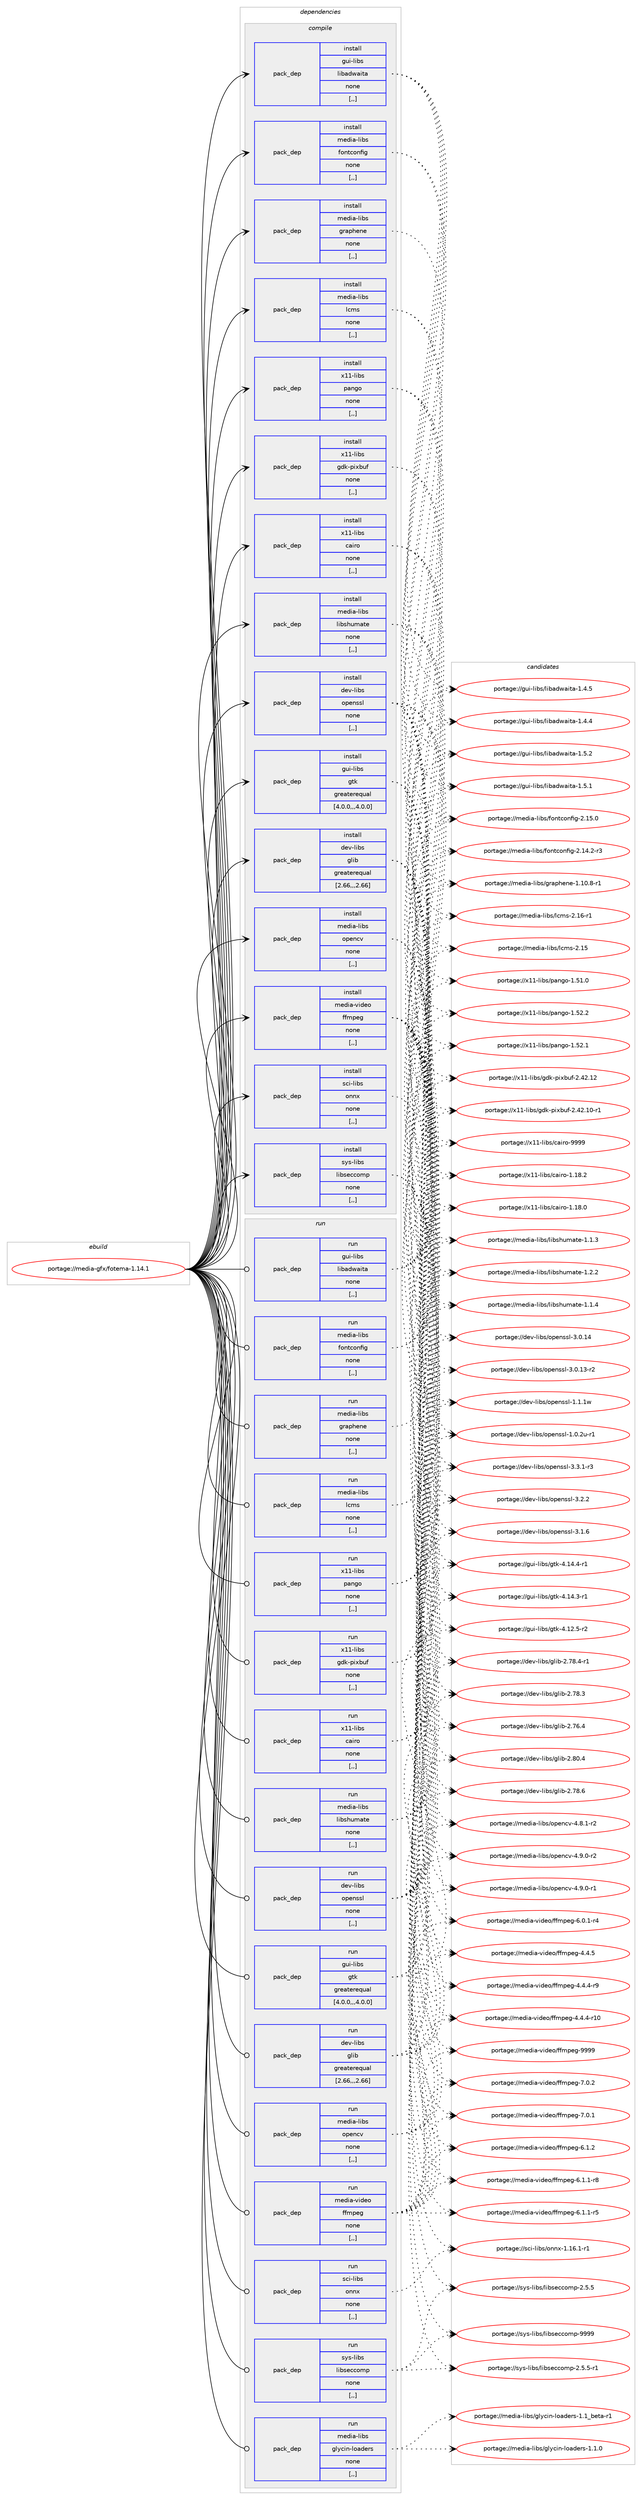 digraph prolog {

# *************
# Graph options
# *************

newrank=true;
concentrate=true;
compound=true;
graph [rankdir=LR,fontname=Helvetica,fontsize=10,ranksep=1.5];#, ranksep=2.5, nodesep=0.2];
edge  [arrowhead=vee];
node  [fontname=Helvetica,fontsize=10];

# **********
# The ebuild
# **********

subgraph cluster_leftcol {
color=gray;
label=<<i>ebuild</i>>;
id [label="portage://media-gfx/fotema-1.14.1", color=red, width=4, href="../media-gfx/fotema-1.14.1.svg"];
}

# ****************
# The dependencies
# ****************

subgraph cluster_midcol {
color=gray;
label=<<i>dependencies</i>>;
subgraph cluster_compile {
fillcolor="#eeeeee";
style=filled;
label=<<i>compile</i>>;
subgraph pack584130 {
dependency795098 [label=<<TABLE BORDER="0" CELLBORDER="1" CELLSPACING="0" CELLPADDING="4" WIDTH="220"><TR><TD ROWSPAN="6" CELLPADDING="30">pack_dep</TD></TR><TR><TD WIDTH="110">install</TD></TR><TR><TD>dev-libs</TD></TR><TR><TD>glib</TD></TR><TR><TD>greaterequal</TD></TR><TR><TD>[2.66,,,2.66]</TD></TR></TABLE>>, shape=none, color=blue];
}
id:e -> dependency795098:w [weight=20,style="solid",arrowhead="vee"];
subgraph pack584131 {
dependency795099 [label=<<TABLE BORDER="0" CELLBORDER="1" CELLSPACING="0" CELLPADDING="4" WIDTH="220"><TR><TD ROWSPAN="6" CELLPADDING="30">pack_dep</TD></TR><TR><TD WIDTH="110">install</TD></TR><TR><TD>dev-libs</TD></TR><TR><TD>openssl</TD></TR><TR><TD>none</TD></TR><TR><TD>[,,]</TD></TR></TABLE>>, shape=none, color=blue];
}
id:e -> dependency795099:w [weight=20,style="solid",arrowhead="vee"];
subgraph pack584132 {
dependency795100 [label=<<TABLE BORDER="0" CELLBORDER="1" CELLSPACING="0" CELLPADDING="4" WIDTH="220"><TR><TD ROWSPAN="6" CELLPADDING="30">pack_dep</TD></TR><TR><TD WIDTH="110">install</TD></TR><TR><TD>gui-libs</TD></TR><TR><TD>gtk</TD></TR><TR><TD>greaterequal</TD></TR><TR><TD>[4.0.0,,,4.0.0]</TD></TR></TABLE>>, shape=none, color=blue];
}
id:e -> dependency795100:w [weight=20,style="solid",arrowhead="vee"];
subgraph pack584133 {
dependency795101 [label=<<TABLE BORDER="0" CELLBORDER="1" CELLSPACING="0" CELLPADDING="4" WIDTH="220"><TR><TD ROWSPAN="6" CELLPADDING="30">pack_dep</TD></TR><TR><TD WIDTH="110">install</TD></TR><TR><TD>gui-libs</TD></TR><TR><TD>libadwaita</TD></TR><TR><TD>none</TD></TR><TR><TD>[,,]</TD></TR></TABLE>>, shape=none, color=blue];
}
id:e -> dependency795101:w [weight=20,style="solid",arrowhead="vee"];
subgraph pack584134 {
dependency795102 [label=<<TABLE BORDER="0" CELLBORDER="1" CELLSPACING="0" CELLPADDING="4" WIDTH="220"><TR><TD ROWSPAN="6" CELLPADDING="30">pack_dep</TD></TR><TR><TD WIDTH="110">install</TD></TR><TR><TD>media-libs</TD></TR><TR><TD>fontconfig</TD></TR><TR><TD>none</TD></TR><TR><TD>[,,]</TD></TR></TABLE>>, shape=none, color=blue];
}
id:e -> dependency795102:w [weight=20,style="solid",arrowhead="vee"];
subgraph pack584135 {
dependency795103 [label=<<TABLE BORDER="0" CELLBORDER="1" CELLSPACING="0" CELLPADDING="4" WIDTH="220"><TR><TD ROWSPAN="6" CELLPADDING="30">pack_dep</TD></TR><TR><TD WIDTH="110">install</TD></TR><TR><TD>media-libs</TD></TR><TR><TD>graphene</TD></TR><TR><TD>none</TD></TR><TR><TD>[,,]</TD></TR></TABLE>>, shape=none, color=blue];
}
id:e -> dependency795103:w [weight=20,style="solid",arrowhead="vee"];
subgraph pack584136 {
dependency795104 [label=<<TABLE BORDER="0" CELLBORDER="1" CELLSPACING="0" CELLPADDING="4" WIDTH="220"><TR><TD ROWSPAN="6" CELLPADDING="30">pack_dep</TD></TR><TR><TD WIDTH="110">install</TD></TR><TR><TD>media-libs</TD></TR><TR><TD>lcms</TD></TR><TR><TD>none</TD></TR><TR><TD>[,,]</TD></TR></TABLE>>, shape=none, color=blue];
}
id:e -> dependency795104:w [weight=20,style="solid",arrowhead="vee"];
subgraph pack584137 {
dependency795105 [label=<<TABLE BORDER="0" CELLBORDER="1" CELLSPACING="0" CELLPADDING="4" WIDTH="220"><TR><TD ROWSPAN="6" CELLPADDING="30">pack_dep</TD></TR><TR><TD WIDTH="110">install</TD></TR><TR><TD>media-libs</TD></TR><TR><TD>libshumate</TD></TR><TR><TD>none</TD></TR><TR><TD>[,,]</TD></TR></TABLE>>, shape=none, color=blue];
}
id:e -> dependency795105:w [weight=20,style="solid",arrowhead="vee"];
subgraph pack584138 {
dependency795106 [label=<<TABLE BORDER="0" CELLBORDER="1" CELLSPACING="0" CELLPADDING="4" WIDTH="220"><TR><TD ROWSPAN="6" CELLPADDING="30">pack_dep</TD></TR><TR><TD WIDTH="110">install</TD></TR><TR><TD>media-libs</TD></TR><TR><TD>opencv</TD></TR><TR><TD>none</TD></TR><TR><TD>[,,]</TD></TR></TABLE>>, shape=none, color=blue];
}
id:e -> dependency795106:w [weight=20,style="solid",arrowhead="vee"];
subgraph pack584139 {
dependency795107 [label=<<TABLE BORDER="0" CELLBORDER="1" CELLSPACING="0" CELLPADDING="4" WIDTH="220"><TR><TD ROWSPAN="6" CELLPADDING="30">pack_dep</TD></TR><TR><TD WIDTH="110">install</TD></TR><TR><TD>media-video</TD></TR><TR><TD>ffmpeg</TD></TR><TR><TD>none</TD></TR><TR><TD>[,,]</TD></TR></TABLE>>, shape=none, color=blue];
}
id:e -> dependency795107:w [weight=20,style="solid",arrowhead="vee"];
subgraph pack584140 {
dependency795108 [label=<<TABLE BORDER="0" CELLBORDER="1" CELLSPACING="0" CELLPADDING="4" WIDTH="220"><TR><TD ROWSPAN="6" CELLPADDING="30">pack_dep</TD></TR><TR><TD WIDTH="110">install</TD></TR><TR><TD>sci-libs</TD></TR><TR><TD>onnx</TD></TR><TR><TD>none</TD></TR><TR><TD>[,,]</TD></TR></TABLE>>, shape=none, color=blue];
}
id:e -> dependency795108:w [weight=20,style="solid",arrowhead="vee"];
subgraph pack584141 {
dependency795109 [label=<<TABLE BORDER="0" CELLBORDER="1" CELLSPACING="0" CELLPADDING="4" WIDTH="220"><TR><TD ROWSPAN="6" CELLPADDING="30">pack_dep</TD></TR><TR><TD WIDTH="110">install</TD></TR><TR><TD>sys-libs</TD></TR><TR><TD>libseccomp</TD></TR><TR><TD>none</TD></TR><TR><TD>[,,]</TD></TR></TABLE>>, shape=none, color=blue];
}
id:e -> dependency795109:w [weight=20,style="solid",arrowhead="vee"];
subgraph pack584142 {
dependency795110 [label=<<TABLE BORDER="0" CELLBORDER="1" CELLSPACING="0" CELLPADDING="4" WIDTH="220"><TR><TD ROWSPAN="6" CELLPADDING="30">pack_dep</TD></TR><TR><TD WIDTH="110">install</TD></TR><TR><TD>x11-libs</TD></TR><TR><TD>cairo</TD></TR><TR><TD>none</TD></TR><TR><TD>[,,]</TD></TR></TABLE>>, shape=none, color=blue];
}
id:e -> dependency795110:w [weight=20,style="solid",arrowhead="vee"];
subgraph pack584143 {
dependency795111 [label=<<TABLE BORDER="0" CELLBORDER="1" CELLSPACING="0" CELLPADDING="4" WIDTH="220"><TR><TD ROWSPAN="6" CELLPADDING="30">pack_dep</TD></TR><TR><TD WIDTH="110">install</TD></TR><TR><TD>x11-libs</TD></TR><TR><TD>gdk-pixbuf</TD></TR><TR><TD>none</TD></TR><TR><TD>[,,]</TD></TR></TABLE>>, shape=none, color=blue];
}
id:e -> dependency795111:w [weight=20,style="solid",arrowhead="vee"];
subgraph pack584144 {
dependency795112 [label=<<TABLE BORDER="0" CELLBORDER="1" CELLSPACING="0" CELLPADDING="4" WIDTH="220"><TR><TD ROWSPAN="6" CELLPADDING="30">pack_dep</TD></TR><TR><TD WIDTH="110">install</TD></TR><TR><TD>x11-libs</TD></TR><TR><TD>pango</TD></TR><TR><TD>none</TD></TR><TR><TD>[,,]</TD></TR></TABLE>>, shape=none, color=blue];
}
id:e -> dependency795112:w [weight=20,style="solid",arrowhead="vee"];
}
subgraph cluster_compileandrun {
fillcolor="#eeeeee";
style=filled;
label=<<i>compile and run</i>>;
}
subgraph cluster_run {
fillcolor="#eeeeee";
style=filled;
label=<<i>run</i>>;
subgraph pack584145 {
dependency795113 [label=<<TABLE BORDER="0" CELLBORDER="1" CELLSPACING="0" CELLPADDING="4" WIDTH="220"><TR><TD ROWSPAN="6" CELLPADDING="30">pack_dep</TD></TR><TR><TD WIDTH="110">run</TD></TR><TR><TD>dev-libs</TD></TR><TR><TD>glib</TD></TR><TR><TD>greaterequal</TD></TR><TR><TD>[2.66,,,2.66]</TD></TR></TABLE>>, shape=none, color=blue];
}
id:e -> dependency795113:w [weight=20,style="solid",arrowhead="odot"];
subgraph pack584146 {
dependency795114 [label=<<TABLE BORDER="0" CELLBORDER="1" CELLSPACING="0" CELLPADDING="4" WIDTH="220"><TR><TD ROWSPAN="6" CELLPADDING="30">pack_dep</TD></TR><TR><TD WIDTH="110">run</TD></TR><TR><TD>dev-libs</TD></TR><TR><TD>openssl</TD></TR><TR><TD>none</TD></TR><TR><TD>[,,]</TD></TR></TABLE>>, shape=none, color=blue];
}
id:e -> dependency795114:w [weight=20,style="solid",arrowhead="odot"];
subgraph pack584147 {
dependency795115 [label=<<TABLE BORDER="0" CELLBORDER="1" CELLSPACING="0" CELLPADDING="4" WIDTH="220"><TR><TD ROWSPAN="6" CELLPADDING="30">pack_dep</TD></TR><TR><TD WIDTH="110">run</TD></TR><TR><TD>gui-libs</TD></TR><TR><TD>gtk</TD></TR><TR><TD>greaterequal</TD></TR><TR><TD>[4.0.0,,,4.0.0]</TD></TR></TABLE>>, shape=none, color=blue];
}
id:e -> dependency795115:w [weight=20,style="solid",arrowhead="odot"];
subgraph pack584148 {
dependency795116 [label=<<TABLE BORDER="0" CELLBORDER="1" CELLSPACING="0" CELLPADDING="4" WIDTH="220"><TR><TD ROWSPAN="6" CELLPADDING="30">pack_dep</TD></TR><TR><TD WIDTH="110">run</TD></TR><TR><TD>gui-libs</TD></TR><TR><TD>libadwaita</TD></TR><TR><TD>none</TD></TR><TR><TD>[,,]</TD></TR></TABLE>>, shape=none, color=blue];
}
id:e -> dependency795116:w [weight=20,style="solid",arrowhead="odot"];
subgraph pack584149 {
dependency795117 [label=<<TABLE BORDER="0" CELLBORDER="1" CELLSPACING="0" CELLPADDING="4" WIDTH="220"><TR><TD ROWSPAN="6" CELLPADDING="30">pack_dep</TD></TR><TR><TD WIDTH="110">run</TD></TR><TR><TD>media-libs</TD></TR><TR><TD>fontconfig</TD></TR><TR><TD>none</TD></TR><TR><TD>[,,]</TD></TR></TABLE>>, shape=none, color=blue];
}
id:e -> dependency795117:w [weight=20,style="solid",arrowhead="odot"];
subgraph pack584150 {
dependency795118 [label=<<TABLE BORDER="0" CELLBORDER="1" CELLSPACING="0" CELLPADDING="4" WIDTH="220"><TR><TD ROWSPAN="6" CELLPADDING="30">pack_dep</TD></TR><TR><TD WIDTH="110">run</TD></TR><TR><TD>media-libs</TD></TR><TR><TD>glycin-loaders</TD></TR><TR><TD>none</TD></TR><TR><TD>[,,]</TD></TR></TABLE>>, shape=none, color=blue];
}
id:e -> dependency795118:w [weight=20,style="solid",arrowhead="odot"];
subgraph pack584151 {
dependency795119 [label=<<TABLE BORDER="0" CELLBORDER="1" CELLSPACING="0" CELLPADDING="4" WIDTH="220"><TR><TD ROWSPAN="6" CELLPADDING="30">pack_dep</TD></TR><TR><TD WIDTH="110">run</TD></TR><TR><TD>media-libs</TD></TR><TR><TD>graphene</TD></TR><TR><TD>none</TD></TR><TR><TD>[,,]</TD></TR></TABLE>>, shape=none, color=blue];
}
id:e -> dependency795119:w [weight=20,style="solid",arrowhead="odot"];
subgraph pack584152 {
dependency795120 [label=<<TABLE BORDER="0" CELLBORDER="1" CELLSPACING="0" CELLPADDING="4" WIDTH="220"><TR><TD ROWSPAN="6" CELLPADDING="30">pack_dep</TD></TR><TR><TD WIDTH="110">run</TD></TR><TR><TD>media-libs</TD></TR><TR><TD>lcms</TD></TR><TR><TD>none</TD></TR><TR><TD>[,,]</TD></TR></TABLE>>, shape=none, color=blue];
}
id:e -> dependency795120:w [weight=20,style="solid",arrowhead="odot"];
subgraph pack584153 {
dependency795121 [label=<<TABLE BORDER="0" CELLBORDER="1" CELLSPACING="0" CELLPADDING="4" WIDTH="220"><TR><TD ROWSPAN="6" CELLPADDING="30">pack_dep</TD></TR><TR><TD WIDTH="110">run</TD></TR><TR><TD>media-libs</TD></TR><TR><TD>libshumate</TD></TR><TR><TD>none</TD></TR><TR><TD>[,,]</TD></TR></TABLE>>, shape=none, color=blue];
}
id:e -> dependency795121:w [weight=20,style="solid",arrowhead="odot"];
subgraph pack584154 {
dependency795122 [label=<<TABLE BORDER="0" CELLBORDER="1" CELLSPACING="0" CELLPADDING="4" WIDTH="220"><TR><TD ROWSPAN="6" CELLPADDING="30">pack_dep</TD></TR><TR><TD WIDTH="110">run</TD></TR><TR><TD>media-libs</TD></TR><TR><TD>opencv</TD></TR><TR><TD>none</TD></TR><TR><TD>[,,]</TD></TR></TABLE>>, shape=none, color=blue];
}
id:e -> dependency795122:w [weight=20,style="solid",arrowhead="odot"];
subgraph pack584155 {
dependency795123 [label=<<TABLE BORDER="0" CELLBORDER="1" CELLSPACING="0" CELLPADDING="4" WIDTH="220"><TR><TD ROWSPAN="6" CELLPADDING="30">pack_dep</TD></TR><TR><TD WIDTH="110">run</TD></TR><TR><TD>media-video</TD></TR><TR><TD>ffmpeg</TD></TR><TR><TD>none</TD></TR><TR><TD>[,,]</TD></TR></TABLE>>, shape=none, color=blue];
}
id:e -> dependency795123:w [weight=20,style="solid",arrowhead="odot"];
subgraph pack584156 {
dependency795124 [label=<<TABLE BORDER="0" CELLBORDER="1" CELLSPACING="0" CELLPADDING="4" WIDTH="220"><TR><TD ROWSPAN="6" CELLPADDING="30">pack_dep</TD></TR><TR><TD WIDTH="110">run</TD></TR><TR><TD>sci-libs</TD></TR><TR><TD>onnx</TD></TR><TR><TD>none</TD></TR><TR><TD>[,,]</TD></TR></TABLE>>, shape=none, color=blue];
}
id:e -> dependency795124:w [weight=20,style="solid",arrowhead="odot"];
subgraph pack584157 {
dependency795125 [label=<<TABLE BORDER="0" CELLBORDER="1" CELLSPACING="0" CELLPADDING="4" WIDTH="220"><TR><TD ROWSPAN="6" CELLPADDING="30">pack_dep</TD></TR><TR><TD WIDTH="110">run</TD></TR><TR><TD>sys-libs</TD></TR><TR><TD>libseccomp</TD></TR><TR><TD>none</TD></TR><TR><TD>[,,]</TD></TR></TABLE>>, shape=none, color=blue];
}
id:e -> dependency795125:w [weight=20,style="solid",arrowhead="odot"];
subgraph pack584158 {
dependency795126 [label=<<TABLE BORDER="0" CELLBORDER="1" CELLSPACING="0" CELLPADDING="4" WIDTH="220"><TR><TD ROWSPAN="6" CELLPADDING="30">pack_dep</TD></TR><TR><TD WIDTH="110">run</TD></TR><TR><TD>x11-libs</TD></TR><TR><TD>cairo</TD></TR><TR><TD>none</TD></TR><TR><TD>[,,]</TD></TR></TABLE>>, shape=none, color=blue];
}
id:e -> dependency795126:w [weight=20,style="solid",arrowhead="odot"];
subgraph pack584159 {
dependency795127 [label=<<TABLE BORDER="0" CELLBORDER="1" CELLSPACING="0" CELLPADDING="4" WIDTH="220"><TR><TD ROWSPAN="6" CELLPADDING="30">pack_dep</TD></TR><TR><TD WIDTH="110">run</TD></TR><TR><TD>x11-libs</TD></TR><TR><TD>gdk-pixbuf</TD></TR><TR><TD>none</TD></TR><TR><TD>[,,]</TD></TR></TABLE>>, shape=none, color=blue];
}
id:e -> dependency795127:w [weight=20,style="solid",arrowhead="odot"];
subgraph pack584160 {
dependency795128 [label=<<TABLE BORDER="0" CELLBORDER="1" CELLSPACING="0" CELLPADDING="4" WIDTH="220"><TR><TD ROWSPAN="6" CELLPADDING="30">pack_dep</TD></TR><TR><TD WIDTH="110">run</TD></TR><TR><TD>x11-libs</TD></TR><TR><TD>pango</TD></TR><TR><TD>none</TD></TR><TR><TD>[,,]</TD></TR></TABLE>>, shape=none, color=blue];
}
id:e -> dependency795128:w [weight=20,style="solid",arrowhead="odot"];
}
}

# **************
# The candidates
# **************

subgraph cluster_choices {
rank=same;
color=gray;
label=<<i>candidates</i>>;

subgraph choice584130 {
color=black;
nodesep=1;
choice1001011184510810598115471031081059845504656484652 [label="portage://dev-libs/glib-2.80.4", color=red, width=4,href="../dev-libs/glib-2.80.4.svg"];
choice1001011184510810598115471031081059845504655564654 [label="portage://dev-libs/glib-2.78.6", color=red, width=4,href="../dev-libs/glib-2.78.6.svg"];
choice10010111845108105981154710310810598455046555646524511449 [label="portage://dev-libs/glib-2.78.4-r1", color=red, width=4,href="../dev-libs/glib-2.78.4-r1.svg"];
choice1001011184510810598115471031081059845504655564651 [label="portage://dev-libs/glib-2.78.3", color=red, width=4,href="../dev-libs/glib-2.78.3.svg"];
choice1001011184510810598115471031081059845504655544652 [label="portage://dev-libs/glib-2.76.4", color=red, width=4,href="../dev-libs/glib-2.76.4.svg"];
dependency795098:e -> choice1001011184510810598115471031081059845504656484652:w [style=dotted,weight="100"];
dependency795098:e -> choice1001011184510810598115471031081059845504655564654:w [style=dotted,weight="100"];
dependency795098:e -> choice10010111845108105981154710310810598455046555646524511449:w [style=dotted,weight="100"];
dependency795098:e -> choice1001011184510810598115471031081059845504655564651:w [style=dotted,weight="100"];
dependency795098:e -> choice1001011184510810598115471031081059845504655544652:w [style=dotted,weight="100"];
}
subgraph choice584131 {
color=black;
nodesep=1;
choice1001011184510810598115471111121011101151151084551465146494511451 [label="portage://dev-libs/openssl-3.3.1-r3", color=red, width=4,href="../dev-libs/openssl-3.3.1-r3.svg"];
choice100101118451081059811547111112101110115115108455146504650 [label="portage://dev-libs/openssl-3.2.2", color=red, width=4,href="../dev-libs/openssl-3.2.2.svg"];
choice100101118451081059811547111112101110115115108455146494654 [label="portage://dev-libs/openssl-3.1.6", color=red, width=4,href="../dev-libs/openssl-3.1.6.svg"];
choice10010111845108105981154711111210111011511510845514648464952 [label="portage://dev-libs/openssl-3.0.14", color=red, width=4,href="../dev-libs/openssl-3.0.14.svg"];
choice100101118451081059811547111112101110115115108455146484649514511450 [label="portage://dev-libs/openssl-3.0.13-r2", color=red, width=4,href="../dev-libs/openssl-3.0.13-r2.svg"];
choice100101118451081059811547111112101110115115108454946494649119 [label="portage://dev-libs/openssl-1.1.1w", color=red, width=4,href="../dev-libs/openssl-1.1.1w.svg"];
choice1001011184510810598115471111121011101151151084549464846501174511449 [label="portage://dev-libs/openssl-1.0.2u-r1", color=red, width=4,href="../dev-libs/openssl-1.0.2u-r1.svg"];
dependency795099:e -> choice1001011184510810598115471111121011101151151084551465146494511451:w [style=dotted,weight="100"];
dependency795099:e -> choice100101118451081059811547111112101110115115108455146504650:w [style=dotted,weight="100"];
dependency795099:e -> choice100101118451081059811547111112101110115115108455146494654:w [style=dotted,weight="100"];
dependency795099:e -> choice10010111845108105981154711111210111011511510845514648464952:w [style=dotted,weight="100"];
dependency795099:e -> choice100101118451081059811547111112101110115115108455146484649514511450:w [style=dotted,weight="100"];
dependency795099:e -> choice100101118451081059811547111112101110115115108454946494649119:w [style=dotted,weight="100"];
dependency795099:e -> choice1001011184510810598115471111121011101151151084549464846501174511449:w [style=dotted,weight="100"];
}
subgraph choice584132 {
color=black;
nodesep=1;
choice103117105451081059811547103116107455246495246524511449 [label="portage://gui-libs/gtk-4.14.4-r1", color=red, width=4,href="../gui-libs/gtk-4.14.4-r1.svg"];
choice103117105451081059811547103116107455246495246514511449 [label="portage://gui-libs/gtk-4.14.3-r1", color=red, width=4,href="../gui-libs/gtk-4.14.3-r1.svg"];
choice103117105451081059811547103116107455246495046534511450 [label="portage://gui-libs/gtk-4.12.5-r2", color=red, width=4,href="../gui-libs/gtk-4.12.5-r2.svg"];
dependency795100:e -> choice103117105451081059811547103116107455246495246524511449:w [style=dotted,weight="100"];
dependency795100:e -> choice103117105451081059811547103116107455246495246514511449:w [style=dotted,weight="100"];
dependency795100:e -> choice103117105451081059811547103116107455246495046534511450:w [style=dotted,weight="100"];
}
subgraph choice584133 {
color=black;
nodesep=1;
choice10311710545108105981154710810598971001199710511697454946534650 [label="portage://gui-libs/libadwaita-1.5.2", color=red, width=4,href="../gui-libs/libadwaita-1.5.2.svg"];
choice10311710545108105981154710810598971001199710511697454946534649 [label="portage://gui-libs/libadwaita-1.5.1", color=red, width=4,href="../gui-libs/libadwaita-1.5.1.svg"];
choice10311710545108105981154710810598971001199710511697454946524653 [label="portage://gui-libs/libadwaita-1.4.5", color=red, width=4,href="../gui-libs/libadwaita-1.4.5.svg"];
choice10311710545108105981154710810598971001199710511697454946524652 [label="portage://gui-libs/libadwaita-1.4.4", color=red, width=4,href="../gui-libs/libadwaita-1.4.4.svg"];
dependency795101:e -> choice10311710545108105981154710810598971001199710511697454946534650:w [style=dotted,weight="100"];
dependency795101:e -> choice10311710545108105981154710810598971001199710511697454946534649:w [style=dotted,weight="100"];
dependency795101:e -> choice10311710545108105981154710810598971001199710511697454946524653:w [style=dotted,weight="100"];
dependency795101:e -> choice10311710545108105981154710810598971001199710511697454946524652:w [style=dotted,weight="100"];
}
subgraph choice584134 {
color=black;
nodesep=1;
choice109101100105974510810598115471021111101169911111010210510345504649534648 [label="portage://media-libs/fontconfig-2.15.0", color=red, width=4,href="../media-libs/fontconfig-2.15.0.svg"];
choice1091011001059745108105981154710211111011699111110102105103455046495246504511451 [label="portage://media-libs/fontconfig-2.14.2-r3", color=red, width=4,href="../media-libs/fontconfig-2.14.2-r3.svg"];
dependency795102:e -> choice109101100105974510810598115471021111101169911111010210510345504649534648:w [style=dotted,weight="100"];
dependency795102:e -> choice1091011001059745108105981154710211111011699111110102105103455046495246504511451:w [style=dotted,weight="100"];
}
subgraph choice584135 {
color=black;
nodesep=1;
choice1091011001059745108105981154710311497112104101110101454946494846564511449 [label="portage://media-libs/graphene-1.10.8-r1", color=red, width=4,href="../media-libs/graphene-1.10.8-r1.svg"];
dependency795103:e -> choice1091011001059745108105981154710311497112104101110101454946494846564511449:w [style=dotted,weight="100"];
}
subgraph choice584136 {
color=black;
nodesep=1;
choice109101100105974510810598115471089910911545504649544511449 [label="portage://media-libs/lcms-2.16-r1", color=red, width=4,href="../media-libs/lcms-2.16-r1.svg"];
choice10910110010597451081059811547108991091154550464953 [label="portage://media-libs/lcms-2.15", color=red, width=4,href="../media-libs/lcms-2.15.svg"];
dependency795104:e -> choice109101100105974510810598115471089910911545504649544511449:w [style=dotted,weight="100"];
dependency795104:e -> choice10910110010597451081059811547108991091154550464953:w [style=dotted,weight="100"];
}
subgraph choice584137 {
color=black;
nodesep=1;
choice109101100105974510810598115471081059811510411710997116101454946504650 [label="portage://media-libs/libshumate-1.2.2", color=red, width=4,href="../media-libs/libshumate-1.2.2.svg"];
choice109101100105974510810598115471081059811510411710997116101454946494652 [label="portage://media-libs/libshumate-1.1.4", color=red, width=4,href="../media-libs/libshumate-1.1.4.svg"];
choice109101100105974510810598115471081059811510411710997116101454946494651 [label="portage://media-libs/libshumate-1.1.3", color=red, width=4,href="../media-libs/libshumate-1.1.3.svg"];
dependency795105:e -> choice109101100105974510810598115471081059811510411710997116101454946504650:w [style=dotted,weight="100"];
dependency795105:e -> choice109101100105974510810598115471081059811510411710997116101454946494652:w [style=dotted,weight="100"];
dependency795105:e -> choice109101100105974510810598115471081059811510411710997116101454946494651:w [style=dotted,weight="100"];
}
subgraph choice584138 {
color=black;
nodesep=1;
choice10910110010597451081059811547111112101110991184552465746484511450 [label="portage://media-libs/opencv-4.9.0-r2", color=red, width=4,href="../media-libs/opencv-4.9.0-r2.svg"];
choice10910110010597451081059811547111112101110991184552465746484511449 [label="portage://media-libs/opencv-4.9.0-r1", color=red, width=4,href="../media-libs/opencv-4.9.0-r1.svg"];
choice10910110010597451081059811547111112101110991184552465646494511450 [label="portage://media-libs/opencv-4.8.1-r2", color=red, width=4,href="../media-libs/opencv-4.8.1-r2.svg"];
dependency795106:e -> choice10910110010597451081059811547111112101110991184552465746484511450:w [style=dotted,weight="100"];
dependency795106:e -> choice10910110010597451081059811547111112101110991184552465746484511449:w [style=dotted,weight="100"];
dependency795106:e -> choice10910110010597451081059811547111112101110991184552465646494511450:w [style=dotted,weight="100"];
}
subgraph choice584139 {
color=black;
nodesep=1;
choice1091011001059745118105100101111471021021091121011034557575757 [label="portage://media-video/ffmpeg-9999", color=red, width=4,href="../media-video/ffmpeg-9999.svg"];
choice109101100105974511810510010111147102102109112101103455546484650 [label="portage://media-video/ffmpeg-7.0.2", color=red, width=4,href="../media-video/ffmpeg-7.0.2.svg"];
choice109101100105974511810510010111147102102109112101103455546484649 [label="portage://media-video/ffmpeg-7.0.1", color=red, width=4,href="../media-video/ffmpeg-7.0.1.svg"];
choice109101100105974511810510010111147102102109112101103455446494650 [label="portage://media-video/ffmpeg-6.1.2", color=red, width=4,href="../media-video/ffmpeg-6.1.2.svg"];
choice1091011001059745118105100101111471021021091121011034554464946494511456 [label="portage://media-video/ffmpeg-6.1.1-r8", color=red, width=4,href="../media-video/ffmpeg-6.1.1-r8.svg"];
choice1091011001059745118105100101111471021021091121011034554464946494511453 [label="portage://media-video/ffmpeg-6.1.1-r5", color=red, width=4,href="../media-video/ffmpeg-6.1.1-r5.svg"];
choice1091011001059745118105100101111471021021091121011034554464846494511452 [label="portage://media-video/ffmpeg-6.0.1-r4", color=red, width=4,href="../media-video/ffmpeg-6.0.1-r4.svg"];
choice109101100105974511810510010111147102102109112101103455246524653 [label="portage://media-video/ffmpeg-4.4.5", color=red, width=4,href="../media-video/ffmpeg-4.4.5.svg"];
choice1091011001059745118105100101111471021021091121011034552465246524511457 [label="portage://media-video/ffmpeg-4.4.4-r9", color=red, width=4,href="../media-video/ffmpeg-4.4.4-r9.svg"];
choice109101100105974511810510010111147102102109112101103455246524652451144948 [label="portage://media-video/ffmpeg-4.4.4-r10", color=red, width=4,href="../media-video/ffmpeg-4.4.4-r10.svg"];
dependency795107:e -> choice1091011001059745118105100101111471021021091121011034557575757:w [style=dotted,weight="100"];
dependency795107:e -> choice109101100105974511810510010111147102102109112101103455546484650:w [style=dotted,weight="100"];
dependency795107:e -> choice109101100105974511810510010111147102102109112101103455546484649:w [style=dotted,weight="100"];
dependency795107:e -> choice109101100105974511810510010111147102102109112101103455446494650:w [style=dotted,weight="100"];
dependency795107:e -> choice1091011001059745118105100101111471021021091121011034554464946494511456:w [style=dotted,weight="100"];
dependency795107:e -> choice1091011001059745118105100101111471021021091121011034554464946494511453:w [style=dotted,weight="100"];
dependency795107:e -> choice1091011001059745118105100101111471021021091121011034554464846494511452:w [style=dotted,weight="100"];
dependency795107:e -> choice109101100105974511810510010111147102102109112101103455246524653:w [style=dotted,weight="100"];
dependency795107:e -> choice1091011001059745118105100101111471021021091121011034552465246524511457:w [style=dotted,weight="100"];
dependency795107:e -> choice109101100105974511810510010111147102102109112101103455246524652451144948:w [style=dotted,weight="100"];
}
subgraph choice584140 {
color=black;
nodesep=1;
choice11599105451081059811547111110110120454946495446494511449 [label="portage://sci-libs/onnx-1.16.1-r1", color=red, width=4,href="../sci-libs/onnx-1.16.1-r1.svg"];
dependency795108:e -> choice11599105451081059811547111110110120454946495446494511449:w [style=dotted,weight="100"];
}
subgraph choice584141 {
color=black;
nodesep=1;
choice1151211154510810598115471081059811510199991111091124557575757 [label="portage://sys-libs/libseccomp-9999", color=red, width=4,href="../sys-libs/libseccomp-9999.svg"];
choice1151211154510810598115471081059811510199991111091124550465346534511449 [label="portage://sys-libs/libseccomp-2.5.5-r1", color=red, width=4,href="../sys-libs/libseccomp-2.5.5-r1.svg"];
choice115121115451081059811547108105981151019999111109112455046534653 [label="portage://sys-libs/libseccomp-2.5.5", color=red, width=4,href="../sys-libs/libseccomp-2.5.5.svg"];
dependency795109:e -> choice1151211154510810598115471081059811510199991111091124557575757:w [style=dotted,weight="100"];
dependency795109:e -> choice1151211154510810598115471081059811510199991111091124550465346534511449:w [style=dotted,weight="100"];
dependency795109:e -> choice115121115451081059811547108105981151019999111109112455046534653:w [style=dotted,weight="100"];
}
subgraph choice584142 {
color=black;
nodesep=1;
choice120494945108105981154799971051141114557575757 [label="portage://x11-libs/cairo-9999", color=red, width=4,href="../x11-libs/cairo-9999.svg"];
choice1204949451081059811547999710511411145494649564650 [label="portage://x11-libs/cairo-1.18.2", color=red, width=4,href="../x11-libs/cairo-1.18.2.svg"];
choice1204949451081059811547999710511411145494649564648 [label="portage://x11-libs/cairo-1.18.0", color=red, width=4,href="../x11-libs/cairo-1.18.0.svg"];
dependency795110:e -> choice120494945108105981154799971051141114557575757:w [style=dotted,weight="100"];
dependency795110:e -> choice1204949451081059811547999710511411145494649564650:w [style=dotted,weight="100"];
dependency795110:e -> choice1204949451081059811547999710511411145494649564648:w [style=dotted,weight="100"];
}
subgraph choice584143 {
color=black;
nodesep=1;
choice120494945108105981154710310010745112105120981171024550465250464950 [label="portage://x11-libs/gdk-pixbuf-2.42.12", color=red, width=4,href="../x11-libs/gdk-pixbuf-2.42.12.svg"];
choice1204949451081059811547103100107451121051209811710245504652504649484511449 [label="portage://x11-libs/gdk-pixbuf-2.42.10-r1", color=red, width=4,href="../x11-libs/gdk-pixbuf-2.42.10-r1.svg"];
dependency795111:e -> choice120494945108105981154710310010745112105120981171024550465250464950:w [style=dotted,weight="100"];
dependency795111:e -> choice1204949451081059811547103100107451121051209811710245504652504649484511449:w [style=dotted,weight="100"];
}
subgraph choice584144 {
color=black;
nodesep=1;
choice12049494510810598115471129711010311145494653504650 [label="portage://x11-libs/pango-1.52.2", color=red, width=4,href="../x11-libs/pango-1.52.2.svg"];
choice12049494510810598115471129711010311145494653504649 [label="portage://x11-libs/pango-1.52.1", color=red, width=4,href="../x11-libs/pango-1.52.1.svg"];
choice12049494510810598115471129711010311145494653494648 [label="portage://x11-libs/pango-1.51.0", color=red, width=4,href="../x11-libs/pango-1.51.0.svg"];
dependency795112:e -> choice12049494510810598115471129711010311145494653504650:w [style=dotted,weight="100"];
dependency795112:e -> choice12049494510810598115471129711010311145494653504649:w [style=dotted,weight="100"];
dependency795112:e -> choice12049494510810598115471129711010311145494653494648:w [style=dotted,weight="100"];
}
subgraph choice584145 {
color=black;
nodesep=1;
choice1001011184510810598115471031081059845504656484652 [label="portage://dev-libs/glib-2.80.4", color=red, width=4,href="../dev-libs/glib-2.80.4.svg"];
choice1001011184510810598115471031081059845504655564654 [label="portage://dev-libs/glib-2.78.6", color=red, width=4,href="../dev-libs/glib-2.78.6.svg"];
choice10010111845108105981154710310810598455046555646524511449 [label="portage://dev-libs/glib-2.78.4-r1", color=red, width=4,href="../dev-libs/glib-2.78.4-r1.svg"];
choice1001011184510810598115471031081059845504655564651 [label="portage://dev-libs/glib-2.78.3", color=red, width=4,href="../dev-libs/glib-2.78.3.svg"];
choice1001011184510810598115471031081059845504655544652 [label="portage://dev-libs/glib-2.76.4", color=red, width=4,href="../dev-libs/glib-2.76.4.svg"];
dependency795113:e -> choice1001011184510810598115471031081059845504656484652:w [style=dotted,weight="100"];
dependency795113:e -> choice1001011184510810598115471031081059845504655564654:w [style=dotted,weight="100"];
dependency795113:e -> choice10010111845108105981154710310810598455046555646524511449:w [style=dotted,weight="100"];
dependency795113:e -> choice1001011184510810598115471031081059845504655564651:w [style=dotted,weight="100"];
dependency795113:e -> choice1001011184510810598115471031081059845504655544652:w [style=dotted,weight="100"];
}
subgraph choice584146 {
color=black;
nodesep=1;
choice1001011184510810598115471111121011101151151084551465146494511451 [label="portage://dev-libs/openssl-3.3.1-r3", color=red, width=4,href="../dev-libs/openssl-3.3.1-r3.svg"];
choice100101118451081059811547111112101110115115108455146504650 [label="portage://dev-libs/openssl-3.2.2", color=red, width=4,href="../dev-libs/openssl-3.2.2.svg"];
choice100101118451081059811547111112101110115115108455146494654 [label="portage://dev-libs/openssl-3.1.6", color=red, width=4,href="../dev-libs/openssl-3.1.6.svg"];
choice10010111845108105981154711111210111011511510845514648464952 [label="portage://dev-libs/openssl-3.0.14", color=red, width=4,href="../dev-libs/openssl-3.0.14.svg"];
choice100101118451081059811547111112101110115115108455146484649514511450 [label="portage://dev-libs/openssl-3.0.13-r2", color=red, width=4,href="../dev-libs/openssl-3.0.13-r2.svg"];
choice100101118451081059811547111112101110115115108454946494649119 [label="portage://dev-libs/openssl-1.1.1w", color=red, width=4,href="../dev-libs/openssl-1.1.1w.svg"];
choice1001011184510810598115471111121011101151151084549464846501174511449 [label="portage://dev-libs/openssl-1.0.2u-r1", color=red, width=4,href="../dev-libs/openssl-1.0.2u-r1.svg"];
dependency795114:e -> choice1001011184510810598115471111121011101151151084551465146494511451:w [style=dotted,weight="100"];
dependency795114:e -> choice100101118451081059811547111112101110115115108455146504650:w [style=dotted,weight="100"];
dependency795114:e -> choice100101118451081059811547111112101110115115108455146494654:w [style=dotted,weight="100"];
dependency795114:e -> choice10010111845108105981154711111210111011511510845514648464952:w [style=dotted,weight="100"];
dependency795114:e -> choice100101118451081059811547111112101110115115108455146484649514511450:w [style=dotted,weight="100"];
dependency795114:e -> choice100101118451081059811547111112101110115115108454946494649119:w [style=dotted,weight="100"];
dependency795114:e -> choice1001011184510810598115471111121011101151151084549464846501174511449:w [style=dotted,weight="100"];
}
subgraph choice584147 {
color=black;
nodesep=1;
choice103117105451081059811547103116107455246495246524511449 [label="portage://gui-libs/gtk-4.14.4-r1", color=red, width=4,href="../gui-libs/gtk-4.14.4-r1.svg"];
choice103117105451081059811547103116107455246495246514511449 [label="portage://gui-libs/gtk-4.14.3-r1", color=red, width=4,href="../gui-libs/gtk-4.14.3-r1.svg"];
choice103117105451081059811547103116107455246495046534511450 [label="portage://gui-libs/gtk-4.12.5-r2", color=red, width=4,href="../gui-libs/gtk-4.12.5-r2.svg"];
dependency795115:e -> choice103117105451081059811547103116107455246495246524511449:w [style=dotted,weight="100"];
dependency795115:e -> choice103117105451081059811547103116107455246495246514511449:w [style=dotted,weight="100"];
dependency795115:e -> choice103117105451081059811547103116107455246495046534511450:w [style=dotted,weight="100"];
}
subgraph choice584148 {
color=black;
nodesep=1;
choice10311710545108105981154710810598971001199710511697454946534650 [label="portage://gui-libs/libadwaita-1.5.2", color=red, width=4,href="../gui-libs/libadwaita-1.5.2.svg"];
choice10311710545108105981154710810598971001199710511697454946534649 [label="portage://gui-libs/libadwaita-1.5.1", color=red, width=4,href="../gui-libs/libadwaita-1.5.1.svg"];
choice10311710545108105981154710810598971001199710511697454946524653 [label="portage://gui-libs/libadwaita-1.4.5", color=red, width=4,href="../gui-libs/libadwaita-1.4.5.svg"];
choice10311710545108105981154710810598971001199710511697454946524652 [label="portage://gui-libs/libadwaita-1.4.4", color=red, width=4,href="../gui-libs/libadwaita-1.4.4.svg"];
dependency795116:e -> choice10311710545108105981154710810598971001199710511697454946534650:w [style=dotted,weight="100"];
dependency795116:e -> choice10311710545108105981154710810598971001199710511697454946534649:w [style=dotted,weight="100"];
dependency795116:e -> choice10311710545108105981154710810598971001199710511697454946524653:w [style=dotted,weight="100"];
dependency795116:e -> choice10311710545108105981154710810598971001199710511697454946524652:w [style=dotted,weight="100"];
}
subgraph choice584149 {
color=black;
nodesep=1;
choice109101100105974510810598115471021111101169911111010210510345504649534648 [label="portage://media-libs/fontconfig-2.15.0", color=red, width=4,href="../media-libs/fontconfig-2.15.0.svg"];
choice1091011001059745108105981154710211111011699111110102105103455046495246504511451 [label="portage://media-libs/fontconfig-2.14.2-r3", color=red, width=4,href="../media-libs/fontconfig-2.14.2-r3.svg"];
dependency795117:e -> choice109101100105974510810598115471021111101169911111010210510345504649534648:w [style=dotted,weight="100"];
dependency795117:e -> choice1091011001059745108105981154710211111011699111110102105103455046495246504511451:w [style=dotted,weight="100"];
}
subgraph choice584150 {
color=black;
nodesep=1;
choice10910110010597451081059811547103108121991051104510811197100101114115454946494648 [label="portage://media-libs/glycin-loaders-1.1.0", color=red, width=4,href="../media-libs/glycin-loaders-1.1.0.svg"];
choice10910110010597451081059811547103108121991051104510811197100101114115454946499598101116974511449 [label="portage://media-libs/glycin-loaders-1.1_beta-r1", color=red, width=4,href="../media-libs/glycin-loaders-1.1_beta-r1.svg"];
dependency795118:e -> choice10910110010597451081059811547103108121991051104510811197100101114115454946494648:w [style=dotted,weight="100"];
dependency795118:e -> choice10910110010597451081059811547103108121991051104510811197100101114115454946499598101116974511449:w [style=dotted,weight="100"];
}
subgraph choice584151 {
color=black;
nodesep=1;
choice1091011001059745108105981154710311497112104101110101454946494846564511449 [label="portage://media-libs/graphene-1.10.8-r1", color=red, width=4,href="../media-libs/graphene-1.10.8-r1.svg"];
dependency795119:e -> choice1091011001059745108105981154710311497112104101110101454946494846564511449:w [style=dotted,weight="100"];
}
subgraph choice584152 {
color=black;
nodesep=1;
choice109101100105974510810598115471089910911545504649544511449 [label="portage://media-libs/lcms-2.16-r1", color=red, width=4,href="../media-libs/lcms-2.16-r1.svg"];
choice10910110010597451081059811547108991091154550464953 [label="portage://media-libs/lcms-2.15", color=red, width=4,href="../media-libs/lcms-2.15.svg"];
dependency795120:e -> choice109101100105974510810598115471089910911545504649544511449:w [style=dotted,weight="100"];
dependency795120:e -> choice10910110010597451081059811547108991091154550464953:w [style=dotted,weight="100"];
}
subgraph choice584153 {
color=black;
nodesep=1;
choice109101100105974510810598115471081059811510411710997116101454946504650 [label="portage://media-libs/libshumate-1.2.2", color=red, width=4,href="../media-libs/libshumate-1.2.2.svg"];
choice109101100105974510810598115471081059811510411710997116101454946494652 [label="portage://media-libs/libshumate-1.1.4", color=red, width=4,href="../media-libs/libshumate-1.1.4.svg"];
choice109101100105974510810598115471081059811510411710997116101454946494651 [label="portage://media-libs/libshumate-1.1.3", color=red, width=4,href="../media-libs/libshumate-1.1.3.svg"];
dependency795121:e -> choice109101100105974510810598115471081059811510411710997116101454946504650:w [style=dotted,weight="100"];
dependency795121:e -> choice109101100105974510810598115471081059811510411710997116101454946494652:w [style=dotted,weight="100"];
dependency795121:e -> choice109101100105974510810598115471081059811510411710997116101454946494651:w [style=dotted,weight="100"];
}
subgraph choice584154 {
color=black;
nodesep=1;
choice10910110010597451081059811547111112101110991184552465746484511450 [label="portage://media-libs/opencv-4.9.0-r2", color=red, width=4,href="../media-libs/opencv-4.9.0-r2.svg"];
choice10910110010597451081059811547111112101110991184552465746484511449 [label="portage://media-libs/opencv-4.9.0-r1", color=red, width=4,href="../media-libs/opencv-4.9.0-r1.svg"];
choice10910110010597451081059811547111112101110991184552465646494511450 [label="portage://media-libs/opencv-4.8.1-r2", color=red, width=4,href="../media-libs/opencv-4.8.1-r2.svg"];
dependency795122:e -> choice10910110010597451081059811547111112101110991184552465746484511450:w [style=dotted,weight="100"];
dependency795122:e -> choice10910110010597451081059811547111112101110991184552465746484511449:w [style=dotted,weight="100"];
dependency795122:e -> choice10910110010597451081059811547111112101110991184552465646494511450:w [style=dotted,weight="100"];
}
subgraph choice584155 {
color=black;
nodesep=1;
choice1091011001059745118105100101111471021021091121011034557575757 [label="portage://media-video/ffmpeg-9999", color=red, width=4,href="../media-video/ffmpeg-9999.svg"];
choice109101100105974511810510010111147102102109112101103455546484650 [label="portage://media-video/ffmpeg-7.0.2", color=red, width=4,href="../media-video/ffmpeg-7.0.2.svg"];
choice109101100105974511810510010111147102102109112101103455546484649 [label="portage://media-video/ffmpeg-7.0.1", color=red, width=4,href="../media-video/ffmpeg-7.0.1.svg"];
choice109101100105974511810510010111147102102109112101103455446494650 [label="portage://media-video/ffmpeg-6.1.2", color=red, width=4,href="../media-video/ffmpeg-6.1.2.svg"];
choice1091011001059745118105100101111471021021091121011034554464946494511456 [label="portage://media-video/ffmpeg-6.1.1-r8", color=red, width=4,href="../media-video/ffmpeg-6.1.1-r8.svg"];
choice1091011001059745118105100101111471021021091121011034554464946494511453 [label="portage://media-video/ffmpeg-6.1.1-r5", color=red, width=4,href="../media-video/ffmpeg-6.1.1-r5.svg"];
choice1091011001059745118105100101111471021021091121011034554464846494511452 [label="portage://media-video/ffmpeg-6.0.1-r4", color=red, width=4,href="../media-video/ffmpeg-6.0.1-r4.svg"];
choice109101100105974511810510010111147102102109112101103455246524653 [label="portage://media-video/ffmpeg-4.4.5", color=red, width=4,href="../media-video/ffmpeg-4.4.5.svg"];
choice1091011001059745118105100101111471021021091121011034552465246524511457 [label="portage://media-video/ffmpeg-4.4.4-r9", color=red, width=4,href="../media-video/ffmpeg-4.4.4-r9.svg"];
choice109101100105974511810510010111147102102109112101103455246524652451144948 [label="portage://media-video/ffmpeg-4.4.4-r10", color=red, width=4,href="../media-video/ffmpeg-4.4.4-r10.svg"];
dependency795123:e -> choice1091011001059745118105100101111471021021091121011034557575757:w [style=dotted,weight="100"];
dependency795123:e -> choice109101100105974511810510010111147102102109112101103455546484650:w [style=dotted,weight="100"];
dependency795123:e -> choice109101100105974511810510010111147102102109112101103455546484649:w [style=dotted,weight="100"];
dependency795123:e -> choice109101100105974511810510010111147102102109112101103455446494650:w [style=dotted,weight="100"];
dependency795123:e -> choice1091011001059745118105100101111471021021091121011034554464946494511456:w [style=dotted,weight="100"];
dependency795123:e -> choice1091011001059745118105100101111471021021091121011034554464946494511453:w [style=dotted,weight="100"];
dependency795123:e -> choice1091011001059745118105100101111471021021091121011034554464846494511452:w [style=dotted,weight="100"];
dependency795123:e -> choice109101100105974511810510010111147102102109112101103455246524653:w [style=dotted,weight="100"];
dependency795123:e -> choice1091011001059745118105100101111471021021091121011034552465246524511457:w [style=dotted,weight="100"];
dependency795123:e -> choice109101100105974511810510010111147102102109112101103455246524652451144948:w [style=dotted,weight="100"];
}
subgraph choice584156 {
color=black;
nodesep=1;
choice11599105451081059811547111110110120454946495446494511449 [label="portage://sci-libs/onnx-1.16.1-r1", color=red, width=4,href="../sci-libs/onnx-1.16.1-r1.svg"];
dependency795124:e -> choice11599105451081059811547111110110120454946495446494511449:w [style=dotted,weight="100"];
}
subgraph choice584157 {
color=black;
nodesep=1;
choice1151211154510810598115471081059811510199991111091124557575757 [label="portage://sys-libs/libseccomp-9999", color=red, width=4,href="../sys-libs/libseccomp-9999.svg"];
choice1151211154510810598115471081059811510199991111091124550465346534511449 [label="portage://sys-libs/libseccomp-2.5.5-r1", color=red, width=4,href="../sys-libs/libseccomp-2.5.5-r1.svg"];
choice115121115451081059811547108105981151019999111109112455046534653 [label="portage://sys-libs/libseccomp-2.5.5", color=red, width=4,href="../sys-libs/libseccomp-2.5.5.svg"];
dependency795125:e -> choice1151211154510810598115471081059811510199991111091124557575757:w [style=dotted,weight="100"];
dependency795125:e -> choice1151211154510810598115471081059811510199991111091124550465346534511449:w [style=dotted,weight="100"];
dependency795125:e -> choice115121115451081059811547108105981151019999111109112455046534653:w [style=dotted,weight="100"];
}
subgraph choice584158 {
color=black;
nodesep=1;
choice120494945108105981154799971051141114557575757 [label="portage://x11-libs/cairo-9999", color=red, width=4,href="../x11-libs/cairo-9999.svg"];
choice1204949451081059811547999710511411145494649564650 [label="portage://x11-libs/cairo-1.18.2", color=red, width=4,href="../x11-libs/cairo-1.18.2.svg"];
choice1204949451081059811547999710511411145494649564648 [label="portage://x11-libs/cairo-1.18.0", color=red, width=4,href="../x11-libs/cairo-1.18.0.svg"];
dependency795126:e -> choice120494945108105981154799971051141114557575757:w [style=dotted,weight="100"];
dependency795126:e -> choice1204949451081059811547999710511411145494649564650:w [style=dotted,weight="100"];
dependency795126:e -> choice1204949451081059811547999710511411145494649564648:w [style=dotted,weight="100"];
}
subgraph choice584159 {
color=black;
nodesep=1;
choice120494945108105981154710310010745112105120981171024550465250464950 [label="portage://x11-libs/gdk-pixbuf-2.42.12", color=red, width=4,href="../x11-libs/gdk-pixbuf-2.42.12.svg"];
choice1204949451081059811547103100107451121051209811710245504652504649484511449 [label="portage://x11-libs/gdk-pixbuf-2.42.10-r1", color=red, width=4,href="../x11-libs/gdk-pixbuf-2.42.10-r1.svg"];
dependency795127:e -> choice120494945108105981154710310010745112105120981171024550465250464950:w [style=dotted,weight="100"];
dependency795127:e -> choice1204949451081059811547103100107451121051209811710245504652504649484511449:w [style=dotted,weight="100"];
}
subgraph choice584160 {
color=black;
nodesep=1;
choice12049494510810598115471129711010311145494653504650 [label="portage://x11-libs/pango-1.52.2", color=red, width=4,href="../x11-libs/pango-1.52.2.svg"];
choice12049494510810598115471129711010311145494653504649 [label="portage://x11-libs/pango-1.52.1", color=red, width=4,href="../x11-libs/pango-1.52.1.svg"];
choice12049494510810598115471129711010311145494653494648 [label="portage://x11-libs/pango-1.51.0", color=red, width=4,href="../x11-libs/pango-1.51.0.svg"];
dependency795128:e -> choice12049494510810598115471129711010311145494653504650:w [style=dotted,weight="100"];
dependency795128:e -> choice12049494510810598115471129711010311145494653504649:w [style=dotted,weight="100"];
dependency795128:e -> choice12049494510810598115471129711010311145494653494648:w [style=dotted,weight="100"];
}
}

}
